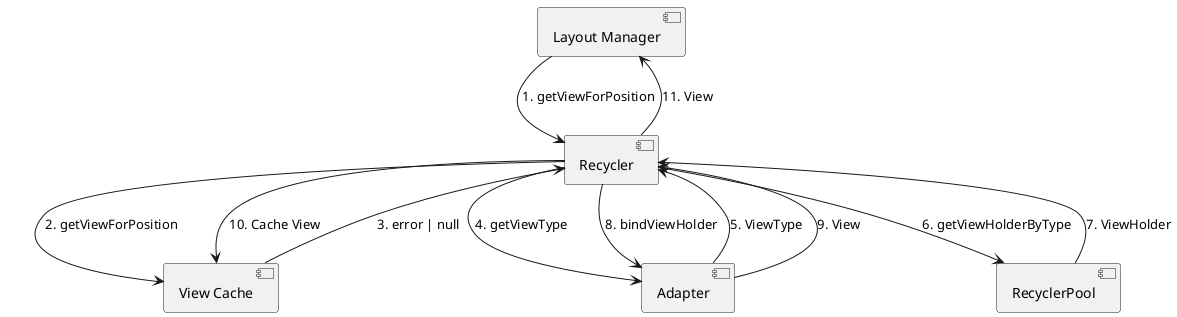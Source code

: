 @startuml
'tutorial : https://plantuml.com/component-diagram

' 2.View-Holder : Birth View Cache Pass | Recycler pool pass
[Layout Manager] --> [Recycler] : 1. getViewForPosition
[Recycler] --> [View Cache] : 2. getViewForPosition
[View Cache] --> [Recycler] : 3. error | null
[Recycler] --> [Adapter] : 4. getViewType
[Adapter] --> [Recycler] : 5. ViewType
[Recycler] --> [RecyclerPool] : 6. getViewHolderByType
[RecyclerPool] --> [Recycler] : 7. ViewHolder
[Recycler] --> [Adapter] : 8. bindViewHolder
[Adapter] --> [Recycler] : 9. View
[Recycler] --> [View Cache] : 10. Cache View
[Recycler] --> [Layout Manager] : 11. View
@enduml



